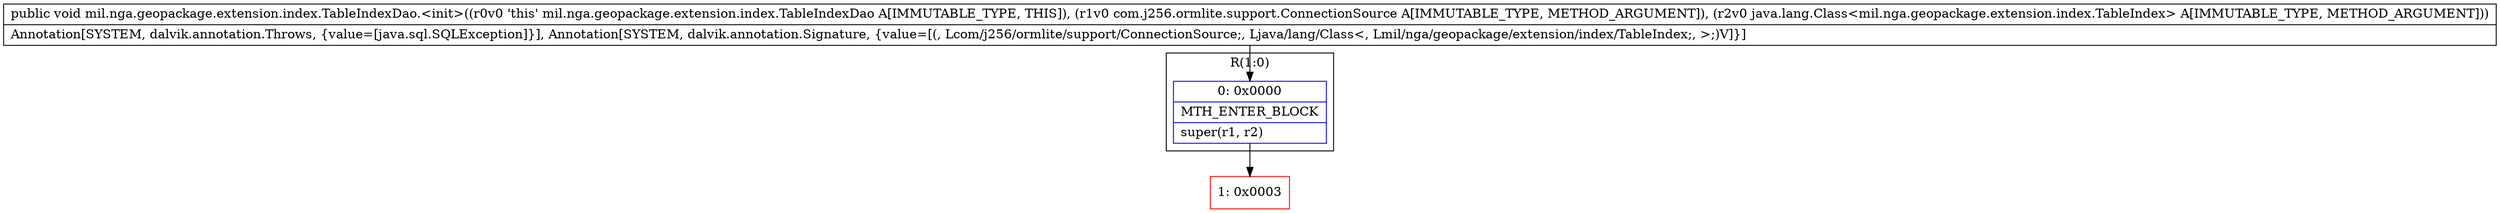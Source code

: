 digraph "CFG formil.nga.geopackage.extension.index.TableIndexDao.\<init\>(Lcom\/j256\/ormlite\/support\/ConnectionSource;Ljava\/lang\/Class;)V" {
subgraph cluster_Region_12609513 {
label = "R(1:0)";
node [shape=record,color=blue];
Node_0 [shape=record,label="{0\:\ 0x0000|MTH_ENTER_BLOCK\l|super(r1, r2)\l}"];
}
Node_1 [shape=record,color=red,label="{1\:\ 0x0003}"];
MethodNode[shape=record,label="{public void mil.nga.geopackage.extension.index.TableIndexDao.\<init\>((r0v0 'this' mil.nga.geopackage.extension.index.TableIndexDao A[IMMUTABLE_TYPE, THIS]), (r1v0 com.j256.ormlite.support.ConnectionSource A[IMMUTABLE_TYPE, METHOD_ARGUMENT]), (r2v0 java.lang.Class\<mil.nga.geopackage.extension.index.TableIndex\> A[IMMUTABLE_TYPE, METHOD_ARGUMENT]))  | Annotation[SYSTEM, dalvik.annotation.Throws, \{value=[java.sql.SQLException]\}], Annotation[SYSTEM, dalvik.annotation.Signature, \{value=[(, Lcom\/j256\/ormlite\/support\/ConnectionSource;, Ljava\/lang\/Class\<, Lmil\/nga\/geopackage\/extension\/index\/TableIndex;, \>;)V]\}]\l}"];
MethodNode -> Node_0;
Node_0 -> Node_1;
}

